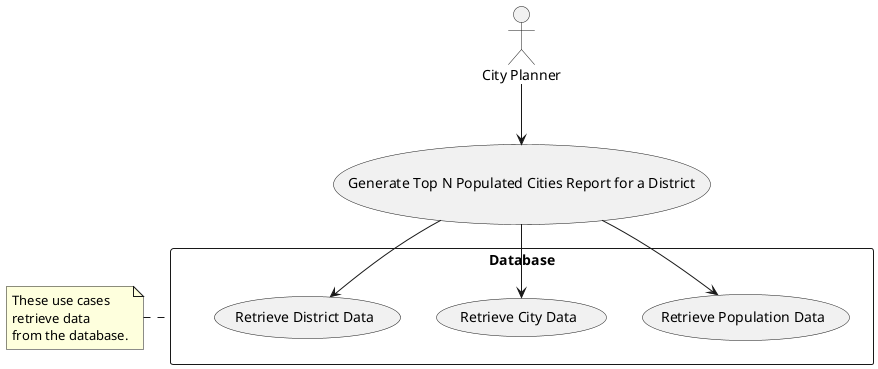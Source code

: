 @startuml City_Planning_System

usecase UC17 as "Generate Top N Populated Cities Report for a District"

actor "City Planner" as Planner

rectangle Database {
    usecase "Retrieve Population Data" as RetrievePopulationData
    usecase "Retrieve City Data" as RetrieveCityData
    usecase "Retrieve District Data" as RetrieveDistrictData
}

Planner --> UC17
UC17 --> RetrievePopulationData
UC17 --> RetrieveCityData
UC17 --> RetrieveDistrictData

note left of Database : These use cases\nretrieve data\nfrom the database.
@enduml
